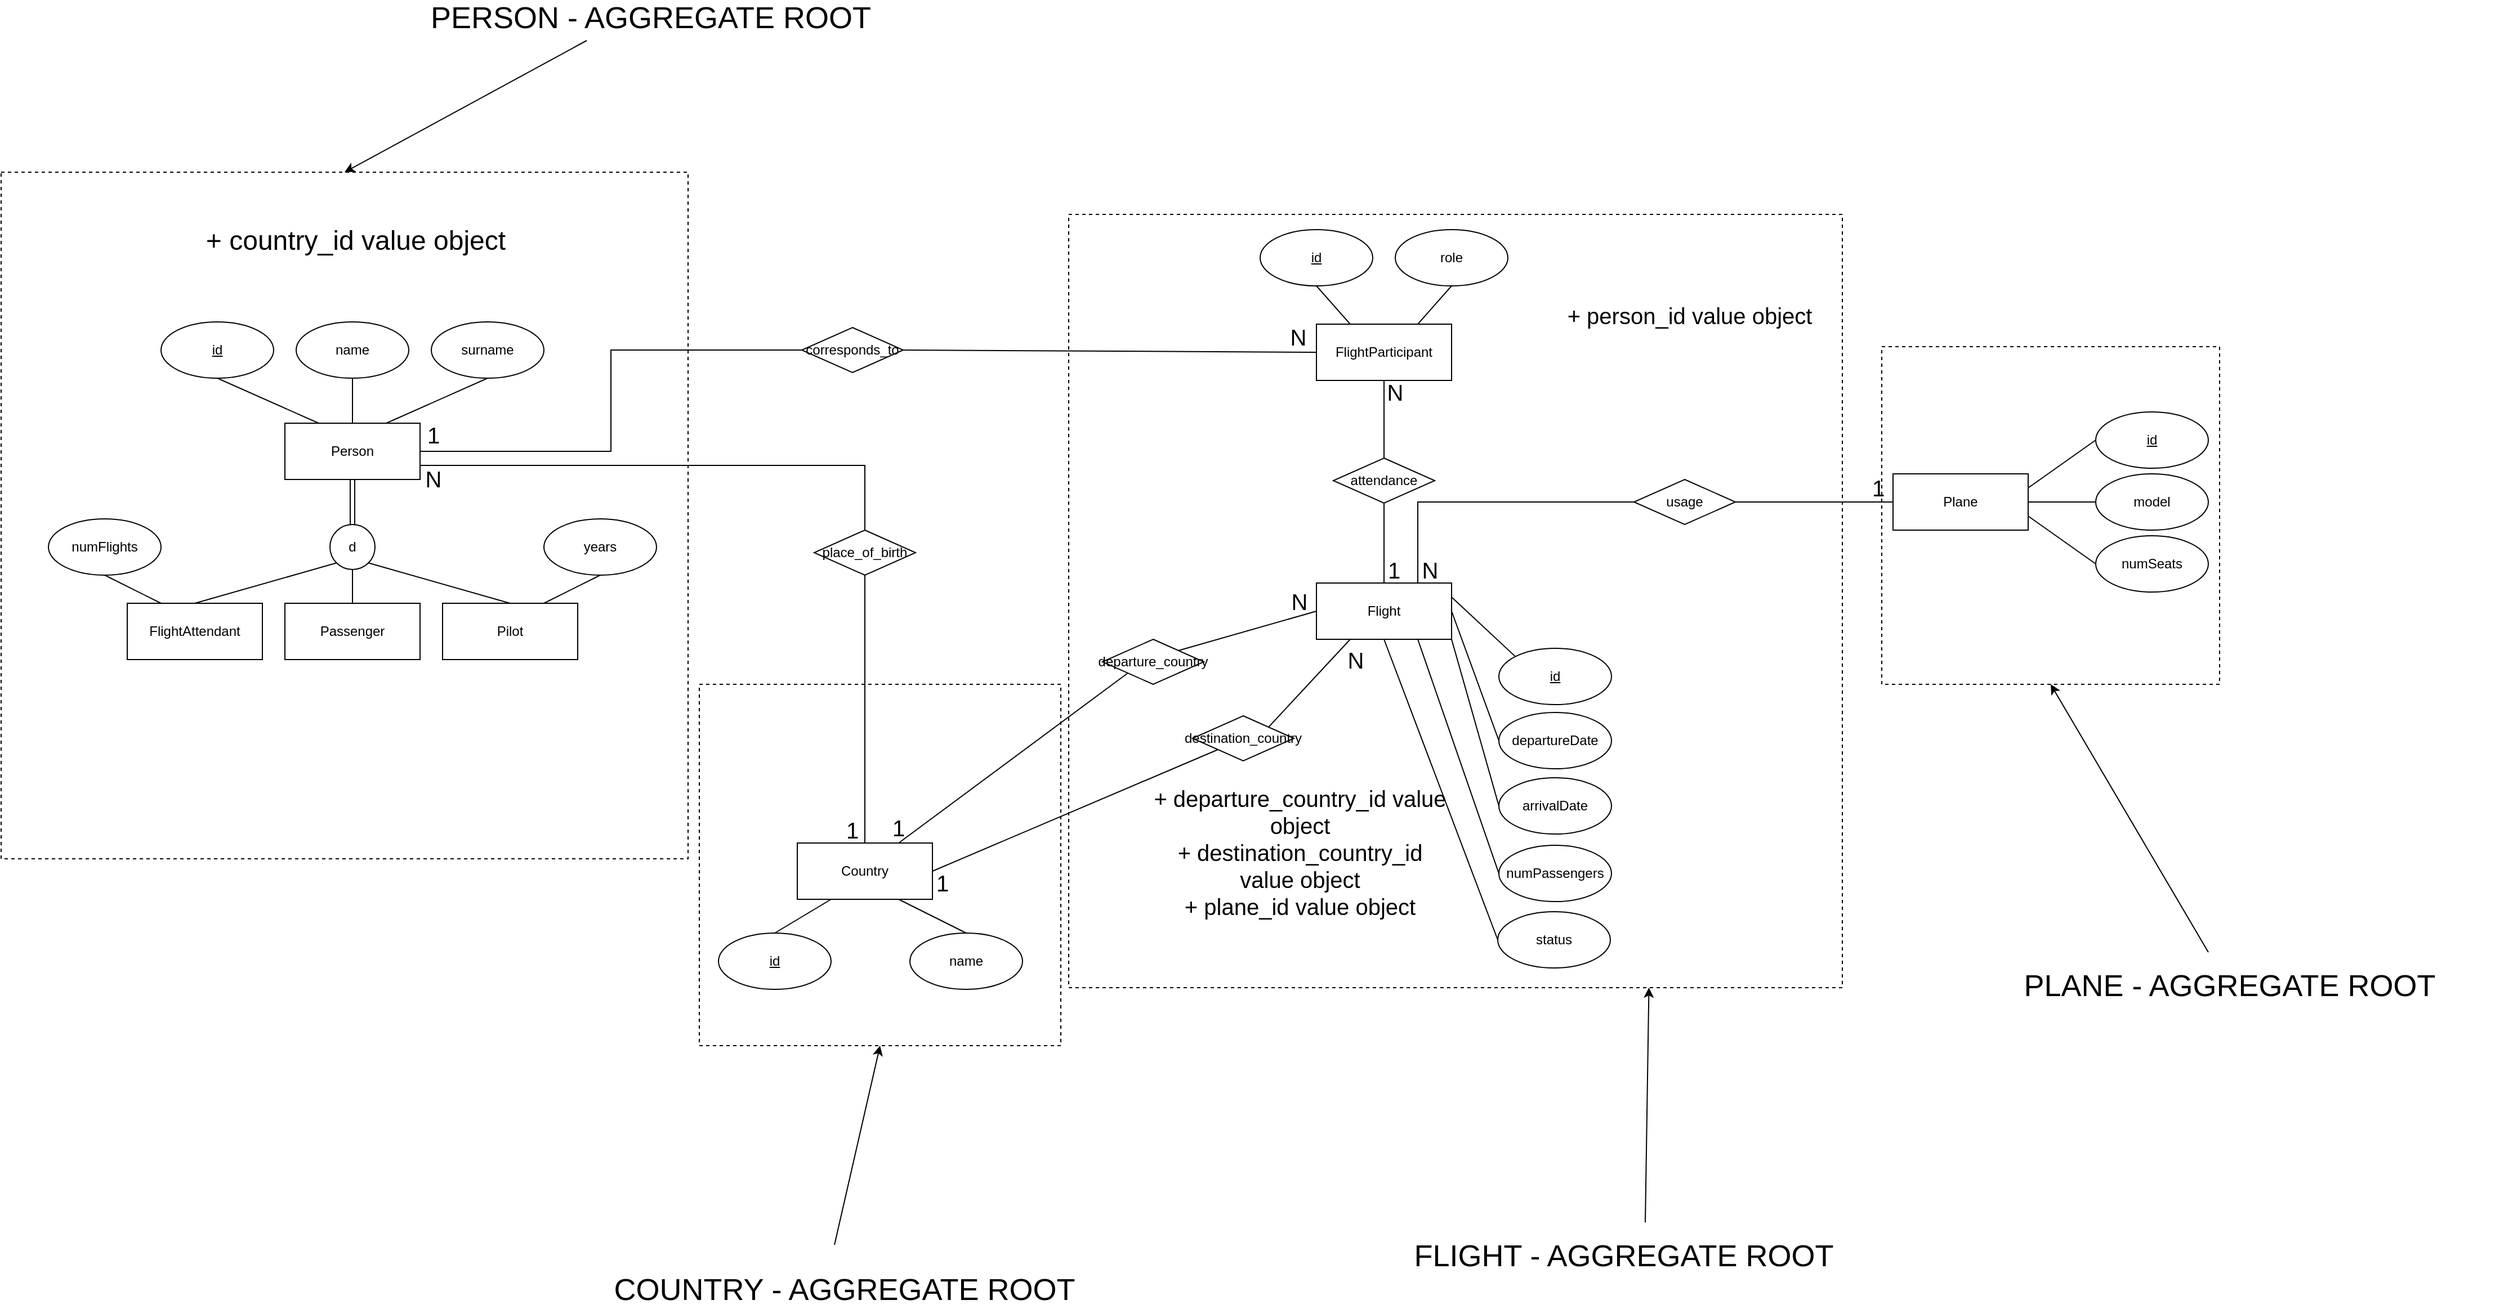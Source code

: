 <mxfile version="13.9.9" type="device"><diagram id="wUfFc4UJRMaEusCiPhcN" name="Page-1"><mxGraphModel dx="1551" dy="2219" grid="1" gridSize="10" guides="1" tooltips="1" connect="1" arrows="1" fold="1" page="1" pageScale="1" pageWidth="850" pageHeight="1100" math="0" shadow="0"><root><mxCell id="0"/><mxCell id="1" parent="0"/><mxCell id="pIIpkvQQ0CFNjco6esip-75" style="edgeStyle=none;rounded=0;orthogonalLoop=1;jettySize=auto;html=1;exitX=0.25;exitY=0;exitDx=0;exitDy=0;entryX=0.5;entryY=1;entryDx=0;entryDy=0;endArrow=none;endFill=0;" parent="1" source="pIIpkvQQ0CFNjco6esip-81" target="pIIpkvQQ0CFNjco6esip-82" edge="1"><mxGeometry relative="1" as="geometry"/></mxCell><mxCell id="pIIpkvQQ0CFNjco6esip-76" style="edgeStyle=none;rounded=0;orthogonalLoop=1;jettySize=auto;html=1;exitX=0.5;exitY=0;exitDx=0;exitDy=0;entryX=0.5;entryY=1;entryDx=0;entryDy=0;endArrow=none;endFill=0;" parent="1" source="pIIpkvQQ0CFNjco6esip-81" target="pIIpkvQQ0CFNjco6esip-83" edge="1"><mxGeometry relative="1" as="geometry"/></mxCell><mxCell id="pIIpkvQQ0CFNjco6esip-77" style="edgeStyle=none;rounded=0;orthogonalLoop=1;jettySize=auto;html=1;exitX=0.75;exitY=0;exitDx=0;exitDy=0;entryX=0.5;entryY=1;entryDx=0;entryDy=0;endArrow=none;endFill=0;" parent="1" source="pIIpkvQQ0CFNjco6esip-81" target="pIIpkvQQ0CFNjco6esip-84" edge="1"><mxGeometry relative="1" as="geometry"/></mxCell><mxCell id="pIIpkvQQ0CFNjco6esip-78" style="edgeStyle=none;rounded=0;orthogonalLoop=1;jettySize=auto;html=1;exitX=0.5;exitY=1;exitDx=0;exitDy=0;entryX=0.5;entryY=0;entryDx=0;entryDy=0;endArrow=none;endFill=0;shape=link;" parent="1" source="pIIpkvQQ0CFNjco6esip-81" target="pIIpkvQQ0CFNjco6esip-94" edge="1"><mxGeometry relative="1" as="geometry"/></mxCell><mxCell id="pIIpkvQQ0CFNjco6esip-79" style="edgeStyle=orthogonalEdgeStyle;rounded=0;orthogonalLoop=1;jettySize=auto;html=1;exitX=1;exitY=0.75;exitDx=0;exitDy=0;entryX=0.5;entryY=0;entryDx=0;entryDy=0;endArrow=none;endFill=0;fontSize=20;" parent="1" source="pIIpkvQQ0CFNjco6esip-81" target="pIIpkvQQ0CFNjco6esip-102" edge="1"><mxGeometry relative="1" as="geometry"/></mxCell><mxCell id="pIIpkvQQ0CFNjco6esip-80" style="edgeStyle=orthogonalEdgeStyle;rounded=0;orthogonalLoop=1;jettySize=auto;html=1;exitX=1;exitY=0.5;exitDx=0;exitDy=0;entryX=0;entryY=0.5;entryDx=0;entryDy=0;endArrow=none;endFill=0;fontSize=20;" parent="1" source="pIIpkvQQ0CFNjco6esip-81" target="pIIpkvQQ0CFNjco6esip-125" edge="1"><mxGeometry relative="1" as="geometry"/></mxCell><mxCell id="pIIpkvQQ0CFNjco6esip-81" value="Person" style="rounded=0;whiteSpace=wrap;html=1;" parent="1" vertex="1"><mxGeometry x="372" y="130" width="120" height="50" as="geometry"/></mxCell><mxCell id="pIIpkvQQ0CFNjco6esip-82" value="id" style="ellipse;whiteSpace=wrap;html=1;fontStyle=4" parent="1" vertex="1"><mxGeometry x="262" y="40" width="100" height="50" as="geometry"/></mxCell><mxCell id="pIIpkvQQ0CFNjco6esip-83" value="name" style="ellipse;whiteSpace=wrap;html=1;fontStyle=0" parent="1" vertex="1"><mxGeometry x="382" y="40" width="100" height="50" as="geometry"/></mxCell><mxCell id="pIIpkvQQ0CFNjco6esip-84" value="surname" style="ellipse;whiteSpace=wrap;html=1;fontStyle=0" parent="1" vertex="1"><mxGeometry x="502" y="40" width="100" height="50" as="geometry"/></mxCell><mxCell id="pIIpkvQQ0CFNjco6esip-85" style="edgeStyle=none;rounded=0;orthogonalLoop=1;jettySize=auto;html=1;exitX=0.5;exitY=0;exitDx=0;exitDy=0;entryX=0.5;entryY=1;entryDx=0;entryDy=0;endArrow=none;endFill=0;" parent="1" source="pIIpkvQQ0CFNjco6esip-86" target="pIIpkvQQ0CFNjco6esip-102" edge="1"><mxGeometry relative="1" as="geometry"/></mxCell><mxCell id="pIIpkvQQ0CFNjco6esip-86" value="Country" style="rounded=0;whiteSpace=wrap;html=1;" parent="1" vertex="1"><mxGeometry x="827" y="503" width="120" height="50" as="geometry"/></mxCell><mxCell id="pIIpkvQQ0CFNjco6esip-87" style="edgeStyle=none;rounded=0;orthogonalLoop=1;jettySize=auto;html=1;exitX=0.5;exitY=0;exitDx=0;exitDy=0;entryX=0.25;entryY=1;entryDx=0;entryDy=0;endArrow=none;endFill=0;" parent="1" source="pIIpkvQQ0CFNjco6esip-88" target="pIIpkvQQ0CFNjco6esip-86" edge="1"><mxGeometry relative="1" as="geometry"/></mxCell><mxCell id="pIIpkvQQ0CFNjco6esip-88" value="id" style="ellipse;whiteSpace=wrap;html=1;fontStyle=4" parent="1" vertex="1"><mxGeometry x="757" y="583" width="100" height="50" as="geometry"/></mxCell><mxCell id="pIIpkvQQ0CFNjco6esip-89" style="edgeStyle=none;rounded=0;orthogonalLoop=1;jettySize=auto;html=1;exitX=0.5;exitY=0;exitDx=0;exitDy=0;entryX=0.75;entryY=1;entryDx=0;entryDy=0;endArrow=none;endFill=0;" parent="1" source="pIIpkvQQ0CFNjco6esip-90" target="pIIpkvQQ0CFNjco6esip-86" edge="1"><mxGeometry relative="1" as="geometry"/></mxCell><mxCell id="pIIpkvQQ0CFNjco6esip-90" value="name" style="ellipse;whiteSpace=wrap;html=1;fontStyle=0" parent="1" vertex="1"><mxGeometry x="927" y="583" width="100" height="50" as="geometry"/></mxCell><mxCell id="pIIpkvQQ0CFNjco6esip-91" style="edgeStyle=none;rounded=0;orthogonalLoop=1;jettySize=auto;html=1;exitX=0;exitY=1;exitDx=0;exitDy=0;entryX=0.5;entryY=0;entryDx=0;entryDy=0;endArrow=none;endFill=0;" parent="1" source="pIIpkvQQ0CFNjco6esip-94" target="pIIpkvQQ0CFNjco6esip-96" edge="1"><mxGeometry relative="1" as="geometry"/></mxCell><mxCell id="pIIpkvQQ0CFNjco6esip-92" style="edgeStyle=none;rounded=0;orthogonalLoop=1;jettySize=auto;html=1;exitX=0.5;exitY=1;exitDx=0;exitDy=0;entryX=0.5;entryY=0;entryDx=0;entryDy=0;endArrow=none;endFill=0;" parent="1" source="pIIpkvQQ0CFNjco6esip-94" target="pIIpkvQQ0CFNjco6esip-97" edge="1"><mxGeometry relative="1" as="geometry"/></mxCell><mxCell id="pIIpkvQQ0CFNjco6esip-93" style="edgeStyle=none;rounded=0;orthogonalLoop=1;jettySize=auto;html=1;exitX=1;exitY=1;exitDx=0;exitDy=0;entryX=0.5;entryY=0;entryDx=0;entryDy=0;endArrow=none;endFill=0;" parent="1" source="pIIpkvQQ0CFNjco6esip-94" target="pIIpkvQQ0CFNjco6esip-99" edge="1"><mxGeometry relative="1" as="geometry"/></mxCell><mxCell id="pIIpkvQQ0CFNjco6esip-94" value="d" style="ellipse;whiteSpace=wrap;html=1;aspect=fixed;" parent="1" vertex="1"><mxGeometry x="412" y="220" width="40" height="40" as="geometry"/></mxCell><mxCell id="pIIpkvQQ0CFNjco6esip-95" style="edgeStyle=none;rounded=0;orthogonalLoop=1;jettySize=auto;html=1;exitX=0.25;exitY=0;exitDx=0;exitDy=0;entryX=0.5;entryY=1;entryDx=0;entryDy=0;endArrow=none;endFill=0;" parent="1" source="pIIpkvQQ0CFNjco6esip-96" target="pIIpkvQQ0CFNjco6esip-101" edge="1"><mxGeometry relative="1" as="geometry"/></mxCell><mxCell id="pIIpkvQQ0CFNjco6esip-96" value="FlightAttendant" style="rounded=0;whiteSpace=wrap;html=1;" parent="1" vertex="1"><mxGeometry x="232" y="290" width="120" height="50" as="geometry"/></mxCell><mxCell id="pIIpkvQQ0CFNjco6esip-97" value="Passenger" style="rounded=0;whiteSpace=wrap;html=1;" parent="1" vertex="1"><mxGeometry x="372" y="290" width="120" height="50" as="geometry"/></mxCell><mxCell id="pIIpkvQQ0CFNjco6esip-98" style="edgeStyle=none;rounded=0;orthogonalLoop=1;jettySize=auto;html=1;exitX=0.75;exitY=0;exitDx=0;exitDy=0;entryX=0.5;entryY=1;entryDx=0;entryDy=0;endArrow=none;endFill=0;" parent="1" source="pIIpkvQQ0CFNjco6esip-99" target="pIIpkvQQ0CFNjco6esip-100" edge="1"><mxGeometry relative="1" as="geometry"/></mxCell><mxCell id="pIIpkvQQ0CFNjco6esip-99" value="Pilot" style="rounded=0;whiteSpace=wrap;html=1;" parent="1" vertex="1"><mxGeometry x="512" y="290" width="120" height="50" as="geometry"/></mxCell><mxCell id="pIIpkvQQ0CFNjco6esip-100" value="years" style="ellipse;whiteSpace=wrap;html=1;fontStyle=0" parent="1" vertex="1"><mxGeometry x="602" y="215" width="100" height="50" as="geometry"/></mxCell><mxCell id="pIIpkvQQ0CFNjco6esip-101" value="numFlights" style="ellipse;whiteSpace=wrap;html=1;fontStyle=0" parent="1" vertex="1"><mxGeometry x="162" y="215" width="100" height="50" as="geometry"/></mxCell><mxCell id="pIIpkvQQ0CFNjco6esip-102" value="place_of_birth" style="rhombus;whiteSpace=wrap;html=1;" parent="1" vertex="1"><mxGeometry x="842" y="225" width="90" height="40" as="geometry"/></mxCell><mxCell id="pIIpkvQQ0CFNjco6esip-103" value="1" style="text;html=1;strokeColor=none;fillColor=none;align=center;verticalAlign=middle;whiteSpace=wrap;rounded=0;fontSize=20;" parent="1" vertex="1"><mxGeometry x="856" y="481" width="40" height="20" as="geometry"/></mxCell><mxCell id="pIIpkvQQ0CFNjco6esip-104" value="N" style="text;html=1;strokeColor=none;fillColor=none;align=center;verticalAlign=middle;whiteSpace=wrap;rounded=0;fontSize=20;" parent="1" vertex="1"><mxGeometry x="484" y="169" width="40" height="20" as="geometry"/></mxCell><mxCell id="pIIpkvQQ0CFNjco6esip-105" style="rounded=0;orthogonalLoop=1;jettySize=auto;html=1;exitX=0.25;exitY=0;exitDx=0;exitDy=0;entryX=0.5;entryY=1;entryDx=0;entryDy=0;endArrow=none;endFill=0;fontSize=20;" parent="1" source="pIIpkvQQ0CFNjco6esip-108" target="pIIpkvQQ0CFNjco6esip-122" edge="1"><mxGeometry relative="1" as="geometry"/></mxCell><mxCell id="pIIpkvQQ0CFNjco6esip-106" style="edgeStyle=none;rounded=0;orthogonalLoop=1;jettySize=auto;html=1;exitX=0.75;exitY=0;exitDx=0;exitDy=0;entryX=0.5;entryY=1;entryDx=0;entryDy=0;endArrow=none;endFill=0;fontSize=20;" parent="1" source="pIIpkvQQ0CFNjco6esip-108" target="pIIpkvQQ0CFNjco6esip-123" edge="1"><mxGeometry relative="1" as="geometry"/></mxCell><mxCell id="pIIpkvQQ0CFNjco6esip-107" style="edgeStyle=orthogonalEdgeStyle;rounded=0;orthogonalLoop=1;jettySize=auto;html=1;exitX=0.5;exitY=1;exitDx=0;exitDy=0;entryX=0.5;entryY=0;entryDx=0;entryDy=0;endArrow=none;endFill=0;fontSize=20;" parent="1" source="pIIpkvQQ0CFNjco6esip-108" target="pIIpkvQQ0CFNjco6esip-129" edge="1"><mxGeometry relative="1" as="geometry"/></mxCell><mxCell id="pIIpkvQQ0CFNjco6esip-108" value="FlightParticipant" style="rounded=0;whiteSpace=wrap;html=1;" parent="1" vertex="1"><mxGeometry x="1288" y="42" width="120" height="50" as="geometry"/></mxCell><mxCell id="pIIpkvQQ0CFNjco6esip-109" style="rounded=0;orthogonalLoop=1;jettySize=auto;html=1;exitX=0;exitY=0.5;exitDx=0;exitDy=0;entryX=1;entryY=0;entryDx=0;entryDy=0;endArrow=none;endFill=0;fontSize=20;" parent="1" source="pIIpkvQQ0CFNjco6esip-117" target="pIIpkvQQ0CFNjco6esip-133" edge="1"><mxGeometry relative="1" as="geometry"/></mxCell><mxCell id="pIIpkvQQ0CFNjco6esip-110" style="edgeStyle=none;rounded=0;orthogonalLoop=1;jettySize=auto;html=1;exitX=0.25;exitY=1;exitDx=0;exitDy=0;entryX=1;entryY=0;entryDx=0;entryDy=0;endArrow=none;endFill=0;fontSize=20;" parent="1" source="pIIpkvQQ0CFNjco6esip-117" target="pIIpkvQQ0CFNjco6esip-135" edge="1"><mxGeometry relative="1" as="geometry"/></mxCell><mxCell id="pIIpkvQQ0CFNjco6esip-111" style="edgeStyle=none;rounded=0;orthogonalLoop=1;jettySize=auto;html=1;exitX=1;exitY=0.25;exitDx=0;exitDy=0;entryX=0;entryY=0;entryDx=0;entryDy=0;endArrow=none;endFill=0;fontSize=20;" parent="1" source="pIIpkvQQ0CFNjco6esip-117" target="pIIpkvQQ0CFNjco6esip-140" edge="1"><mxGeometry relative="1" as="geometry"/></mxCell><mxCell id="pIIpkvQQ0CFNjco6esip-112" style="edgeStyle=none;rounded=0;orthogonalLoop=1;jettySize=auto;html=1;exitX=1;exitY=0.5;exitDx=0;exitDy=0;entryX=0;entryY=0.5;entryDx=0;entryDy=0;endArrow=none;endFill=0;fontSize=20;" parent="1" source="pIIpkvQQ0CFNjco6esip-117" target="pIIpkvQQ0CFNjco6esip-141" edge="1"><mxGeometry relative="1" as="geometry"/></mxCell><mxCell id="pIIpkvQQ0CFNjco6esip-113" style="edgeStyle=none;rounded=0;orthogonalLoop=1;jettySize=auto;html=1;exitX=1;exitY=1;exitDx=0;exitDy=0;entryX=0;entryY=0.5;entryDx=0;entryDy=0;endArrow=none;endFill=0;fontSize=20;" parent="1" source="pIIpkvQQ0CFNjco6esip-117" target="pIIpkvQQ0CFNjco6esip-142" edge="1"><mxGeometry relative="1" as="geometry"/></mxCell><mxCell id="pIIpkvQQ0CFNjco6esip-114" style="edgeStyle=none;rounded=0;orthogonalLoop=1;jettySize=auto;html=1;exitX=0.75;exitY=1;exitDx=0;exitDy=0;entryX=0;entryY=0.5;entryDx=0;entryDy=0;endArrow=none;endFill=0;fontSize=20;" parent="1" source="pIIpkvQQ0CFNjco6esip-117" target="pIIpkvQQ0CFNjco6esip-143" edge="1"><mxGeometry relative="1" as="geometry"/></mxCell><mxCell id="pIIpkvQQ0CFNjco6esip-115" style="edgeStyle=none;rounded=0;orthogonalLoop=1;jettySize=auto;html=1;exitX=0.5;exitY=1;exitDx=0;exitDy=0;entryX=0;entryY=0.5;entryDx=0;entryDy=0;endArrow=none;endFill=0;fontSize=20;" parent="1" source="pIIpkvQQ0CFNjco6esip-117" target="pIIpkvQQ0CFNjco6esip-144" edge="1"><mxGeometry relative="1" as="geometry"/></mxCell><mxCell id="pIIpkvQQ0CFNjco6esip-116" style="edgeStyle=orthogonalEdgeStyle;rounded=0;orthogonalLoop=1;jettySize=auto;html=1;exitX=0.75;exitY=0;exitDx=0;exitDy=0;entryX=0;entryY=0.5;entryDx=0;entryDy=0;endArrow=none;endFill=0;fontSize=20;" parent="1" source="pIIpkvQQ0CFNjco6esip-117" target="pIIpkvQQ0CFNjco6esip-146" edge="1"><mxGeometry relative="1" as="geometry"/></mxCell><mxCell id="pIIpkvQQ0CFNjco6esip-117" value="Flight" style="rounded=0;whiteSpace=wrap;html=1;" parent="1" vertex="1"><mxGeometry x="1288" y="272" width="120" height="50" as="geometry"/></mxCell><mxCell id="pIIpkvQQ0CFNjco6esip-118" style="rounded=0;orthogonalLoop=1;jettySize=auto;html=1;exitX=1;exitY=0.5;exitDx=0;exitDy=0;entryX=0;entryY=0.5;entryDx=0;entryDy=0;endArrow=none;endFill=0;fontSize=20;" parent="1" source="pIIpkvQQ0CFNjco6esip-121" target="pIIpkvQQ0CFNjco6esip-148" edge="1"><mxGeometry relative="1" as="geometry"/></mxCell><mxCell id="pIIpkvQQ0CFNjco6esip-119" style="edgeStyle=none;rounded=0;orthogonalLoop=1;jettySize=auto;html=1;exitX=1;exitY=0.25;exitDx=0;exitDy=0;entryX=0;entryY=0.5;entryDx=0;entryDy=0;endArrow=none;endFill=0;fontSize=20;" parent="1" source="pIIpkvQQ0CFNjco6esip-121" target="pIIpkvQQ0CFNjco6esip-147" edge="1"><mxGeometry relative="1" as="geometry"/></mxCell><mxCell id="pIIpkvQQ0CFNjco6esip-120" style="edgeStyle=none;rounded=0;orthogonalLoop=1;jettySize=auto;html=1;exitX=1;exitY=0.75;exitDx=0;exitDy=0;entryX=0;entryY=0.5;entryDx=0;entryDy=0;endArrow=none;endFill=0;fontSize=20;" parent="1" source="pIIpkvQQ0CFNjco6esip-121" target="pIIpkvQQ0CFNjco6esip-149" edge="1"><mxGeometry relative="1" as="geometry"/></mxCell><mxCell id="pIIpkvQQ0CFNjco6esip-121" value="Plane" style="rounded=0;whiteSpace=wrap;html=1;" parent="1" vertex="1"><mxGeometry x="1800" y="175" width="120" height="50" as="geometry"/></mxCell><mxCell id="pIIpkvQQ0CFNjco6esip-122" value="id" style="ellipse;whiteSpace=wrap;html=1;fontStyle=4" parent="1" vertex="1"><mxGeometry x="1238" y="-42" width="100" height="50" as="geometry"/></mxCell><mxCell id="pIIpkvQQ0CFNjco6esip-123" value="role" style="ellipse;whiteSpace=wrap;html=1;fontStyle=0" parent="1" vertex="1"><mxGeometry x="1358" y="-42" width="100" height="50" as="geometry"/></mxCell><mxCell id="pIIpkvQQ0CFNjco6esip-124" style="edgeStyle=none;rounded=0;orthogonalLoop=1;jettySize=auto;html=1;exitX=1;exitY=0.5;exitDx=0;exitDy=0;entryX=0;entryY=0.5;entryDx=0;entryDy=0;endArrow=none;endFill=0;fontSize=20;" parent="1" source="pIIpkvQQ0CFNjco6esip-125" target="pIIpkvQQ0CFNjco6esip-108" edge="1"><mxGeometry relative="1" as="geometry"/></mxCell><mxCell id="pIIpkvQQ0CFNjco6esip-125" value="corresponds_to" style="rhombus;whiteSpace=wrap;html=1;" parent="1" vertex="1"><mxGeometry x="831" y="45" width="90" height="40" as="geometry"/></mxCell><mxCell id="pIIpkvQQ0CFNjco6esip-126" value="1" style="text;html=1;strokeColor=none;fillColor=none;align=center;verticalAlign=middle;whiteSpace=wrap;rounded=0;fontSize=20;" parent="1" vertex="1"><mxGeometry x="484" y="130" width="40" height="20" as="geometry"/></mxCell><mxCell id="pIIpkvQQ0CFNjco6esip-127" value="N" style="text;html=1;strokeColor=none;fillColor=none;align=center;verticalAlign=middle;whiteSpace=wrap;rounded=0;fontSize=20;" parent="1" vertex="1"><mxGeometry x="1252" y="43" width="40" height="20" as="geometry"/></mxCell><mxCell id="pIIpkvQQ0CFNjco6esip-128" style="edgeStyle=orthogonalEdgeStyle;rounded=0;orthogonalLoop=1;jettySize=auto;html=1;exitX=0.5;exitY=1;exitDx=0;exitDy=0;entryX=0.5;entryY=0;entryDx=0;entryDy=0;endArrow=none;endFill=0;fontSize=20;" parent="1" source="pIIpkvQQ0CFNjco6esip-129" target="pIIpkvQQ0CFNjco6esip-117" edge="1"><mxGeometry relative="1" as="geometry"/></mxCell><mxCell id="pIIpkvQQ0CFNjco6esip-129" value="attendance" style="rhombus;whiteSpace=wrap;html=1;" parent="1" vertex="1"><mxGeometry x="1303" y="161" width="90" height="40" as="geometry"/></mxCell><mxCell id="pIIpkvQQ0CFNjco6esip-130" value="1" style="text;html=1;strokeColor=none;fillColor=none;align=center;verticalAlign=middle;whiteSpace=wrap;rounded=0;fontSize=20;" parent="1" vertex="1"><mxGeometry x="1337" y="250" width="40" height="20" as="geometry"/></mxCell><mxCell id="pIIpkvQQ0CFNjco6esip-131" value="N" style="text;html=1;strokeColor=none;fillColor=none;align=center;verticalAlign=middle;whiteSpace=wrap;rounded=0;fontSize=20;" parent="1" vertex="1"><mxGeometry x="1338" y="92" width="40" height="20" as="geometry"/></mxCell><mxCell id="pIIpkvQQ0CFNjco6esip-132" style="edgeStyle=none;rounded=0;orthogonalLoop=1;jettySize=auto;html=1;exitX=0;exitY=1;exitDx=0;exitDy=0;entryX=0.75;entryY=0;entryDx=0;entryDy=0;endArrow=none;endFill=0;fontSize=20;" parent="1" source="pIIpkvQQ0CFNjco6esip-133" target="pIIpkvQQ0CFNjco6esip-86" edge="1"><mxGeometry relative="1" as="geometry"/></mxCell><mxCell id="pIIpkvQQ0CFNjco6esip-133" value="departure_country" style="rhombus;whiteSpace=wrap;html=1;" parent="1" vertex="1"><mxGeometry x="1098" y="322" width="90" height="40" as="geometry"/></mxCell><mxCell id="pIIpkvQQ0CFNjco6esip-134" style="edgeStyle=none;rounded=0;orthogonalLoop=1;jettySize=auto;html=1;exitX=0;exitY=1;exitDx=0;exitDy=0;entryX=1;entryY=0.5;entryDx=0;entryDy=0;endArrow=none;endFill=0;fontSize=20;" parent="1" source="pIIpkvQQ0CFNjco6esip-135" target="pIIpkvQQ0CFNjco6esip-86" edge="1"><mxGeometry relative="1" as="geometry"/></mxCell><mxCell id="pIIpkvQQ0CFNjco6esip-135" value="destination_country" style="rhombus;whiteSpace=wrap;html=1;" parent="1" vertex="1"><mxGeometry x="1178" y="390" width="90" height="40" as="geometry"/></mxCell><mxCell id="pIIpkvQQ0CFNjco6esip-136" value="1" style="text;html=1;strokeColor=none;fillColor=none;align=center;verticalAlign=middle;whiteSpace=wrap;rounded=0;fontSize=20;" parent="1" vertex="1"><mxGeometry x="897" y="479" width="40" height="20" as="geometry"/></mxCell><mxCell id="pIIpkvQQ0CFNjco6esip-137" value="N" style="text;html=1;strokeColor=none;fillColor=none;align=center;verticalAlign=middle;whiteSpace=wrap;rounded=0;fontSize=20;" parent="1" vertex="1"><mxGeometry x="1253" y="278" width="40" height="20" as="geometry"/></mxCell><mxCell id="pIIpkvQQ0CFNjco6esip-138" value="N" style="text;html=1;strokeColor=none;fillColor=none;align=center;verticalAlign=middle;whiteSpace=wrap;rounded=0;fontSize=20;" parent="1" vertex="1"><mxGeometry x="1303" y="330" width="40" height="20" as="geometry"/></mxCell><mxCell id="pIIpkvQQ0CFNjco6esip-139" value="1" style="text;html=1;strokeColor=none;fillColor=none;align=center;verticalAlign=middle;whiteSpace=wrap;rounded=0;fontSize=20;" parent="1" vertex="1"><mxGeometry x="936" y="528" width="40" height="20" as="geometry"/></mxCell><mxCell id="pIIpkvQQ0CFNjco6esip-140" value="id" style="ellipse;whiteSpace=wrap;html=1;fontStyle=4" parent="1" vertex="1"><mxGeometry x="1450" y="330" width="100" height="50" as="geometry"/></mxCell><mxCell id="pIIpkvQQ0CFNjco6esip-141" value="departureDate" style="ellipse;whiteSpace=wrap;html=1;fontStyle=0" parent="1" vertex="1"><mxGeometry x="1450" y="387" width="100" height="50" as="geometry"/></mxCell><mxCell id="pIIpkvQQ0CFNjco6esip-142" value="arrivalDate" style="ellipse;whiteSpace=wrap;html=1;fontStyle=0" parent="1" vertex="1"><mxGeometry x="1450" y="445" width="100" height="50" as="geometry"/></mxCell><mxCell id="pIIpkvQQ0CFNjco6esip-143" value="numPassengers" style="ellipse;whiteSpace=wrap;html=1;fontStyle=0" parent="1" vertex="1"><mxGeometry x="1450" y="505" width="100" height="50" as="geometry"/></mxCell><mxCell id="pIIpkvQQ0CFNjco6esip-144" value="status" style="ellipse;whiteSpace=wrap;html=1;fontStyle=0" parent="1" vertex="1"><mxGeometry x="1449" y="564" width="100" height="50" as="geometry"/></mxCell><mxCell id="pIIpkvQQ0CFNjco6esip-145" style="edgeStyle=orthogonalEdgeStyle;rounded=0;orthogonalLoop=1;jettySize=auto;html=1;exitX=1;exitY=0.5;exitDx=0;exitDy=0;entryX=0;entryY=0.5;entryDx=0;entryDy=0;endArrow=none;endFill=0;fontSize=20;" parent="1" source="pIIpkvQQ0CFNjco6esip-146" target="pIIpkvQQ0CFNjco6esip-121" edge="1"><mxGeometry relative="1" as="geometry"/></mxCell><mxCell id="pIIpkvQQ0CFNjco6esip-146" value="usage" style="rhombus;whiteSpace=wrap;html=1;" parent="1" vertex="1"><mxGeometry x="1570" y="180" width="90" height="40" as="geometry"/></mxCell><mxCell id="pIIpkvQQ0CFNjco6esip-147" value="id" style="ellipse;whiteSpace=wrap;html=1;fontStyle=4" parent="1" vertex="1"><mxGeometry x="1980" y="120" width="100" height="50" as="geometry"/></mxCell><mxCell id="pIIpkvQQ0CFNjco6esip-148" value="model" style="ellipse;whiteSpace=wrap;html=1;fontStyle=0" parent="1" vertex="1"><mxGeometry x="1980" y="175" width="100" height="50" as="geometry"/></mxCell><mxCell id="pIIpkvQQ0CFNjco6esip-149" value="numSeats" style="ellipse;whiteSpace=wrap;html=1;fontStyle=0" parent="1" vertex="1"><mxGeometry x="1980" y="230" width="100" height="50" as="geometry"/></mxCell><mxCell id="pIIpkvQQ0CFNjco6esip-150" value="1" style="text;html=1;strokeColor=none;fillColor=none;align=center;verticalAlign=middle;whiteSpace=wrap;rounded=0;fontSize=20;" parent="1" vertex="1"><mxGeometry x="1767" y="177" width="40" height="20" as="geometry"/></mxCell><mxCell id="pIIpkvQQ0CFNjco6esip-151" value="N" style="text;html=1;strokeColor=none;fillColor=none;align=center;verticalAlign=middle;whiteSpace=wrap;rounded=0;fontSize=20;" parent="1" vertex="1"><mxGeometry x="1369" y="250" width="40" height="20" as="geometry"/></mxCell><mxCell id="pIIpkvQQ0CFNjco6esip-152" value="" style="whiteSpace=wrap;html=1;aspect=fixed;dashed=1;fillColor=none;" parent="1" vertex="1"><mxGeometry x="120" y="-93" width="610" height="610" as="geometry"/></mxCell><mxCell id="pIIpkvQQ0CFNjco6esip-153" value="" style="whiteSpace=wrap;html=1;aspect=fixed;dashed=1;fillColor=none;" parent="1" vertex="1"><mxGeometry x="740" y="362" width="321" height="321" as="geometry"/></mxCell><mxCell id="pIIpkvQQ0CFNjco6esip-155" value="" style="whiteSpace=wrap;html=1;aspect=fixed;dashed=1;fillColor=none;" parent="1" vertex="1"><mxGeometry x="1068" y="-55.5" width="687" height="687" as="geometry"/></mxCell><mxCell id="pIIpkvQQ0CFNjco6esip-156" value="" style="whiteSpace=wrap;html=1;aspect=fixed;dashed=1;fillColor=none;" parent="1" vertex="1"><mxGeometry x="1790" y="62" width="300" height="300" as="geometry"/></mxCell><mxCell id="pIIpkvQQ0CFNjco6esip-157" value="" style="endArrow=classic;html=1;entryX=0.5;entryY=0;entryDx=0;entryDy=0;" parent="1" target="pIIpkvQQ0CFNjco6esip-152" edge="1"><mxGeometry width="50" height="50" relative="1" as="geometry"><mxPoint x="640" y="-210" as="sourcePoint"/><mxPoint x="780" y="-110" as="targetPoint"/></mxGeometry></mxCell><mxCell id="pIIpkvQQ0CFNjco6esip-160" value="PERSON - AGGREGATE ROOT" style="text;html=1;strokeColor=none;fillColor=none;align=center;verticalAlign=middle;whiteSpace=wrap;rounded=0;dashed=1;strokeWidth=1;fontSize=27;" parent="1" vertex="1"><mxGeometry x="458" y="-240" width="478" height="20" as="geometry"/></mxCell><mxCell id="pIIpkvQQ0CFNjco6esip-161" value="" style="endArrow=classic;html=1;entryX=0.5;entryY=1;entryDx=0;entryDy=0;" parent="1" target="pIIpkvQQ0CFNjco6esip-153" edge="1"><mxGeometry width="50" height="50" relative="1" as="geometry"><mxPoint x="860" y="860" as="sourcePoint"/><mxPoint x="842" y="860" as="targetPoint"/></mxGeometry></mxCell><mxCell id="pIIpkvQQ0CFNjco6esip-162" value="COUNTRY - AGGREGATE ROOT" style="text;html=1;strokeColor=none;fillColor=none;align=center;verticalAlign=middle;whiteSpace=wrap;rounded=0;dashed=1;strokeWidth=1;fontSize=27;" parent="1" vertex="1"><mxGeometry x="630" y="890" width="478" height="20" as="geometry"/></mxCell><mxCell id="pIIpkvQQ0CFNjco6esip-164" value="" style="endArrow=classic;html=1;entryX=0.75;entryY=1;entryDx=0;entryDy=0;" parent="1" target="pIIpkvQQ0CFNjco6esip-155" edge="1"><mxGeometry width="50" height="50" relative="1" as="geometry"><mxPoint x="1580" y="840" as="sourcePoint"/><mxPoint x="917.5" y="693" as="targetPoint"/></mxGeometry></mxCell><mxCell id="pIIpkvQQ0CFNjco6esip-166" value="FLIGHT - AGGREGATE ROOT" style="text;html=1;strokeColor=none;fillColor=none;align=center;verticalAlign=middle;whiteSpace=wrap;rounded=0;dashed=1;strokeWidth=1;fontSize=27;" parent="1" vertex="1"><mxGeometry x="1322" y="860" width="478" height="20" as="geometry"/></mxCell><mxCell id="pIIpkvQQ0CFNjco6esip-168" value="" style="endArrow=classic;html=1;entryX=0.5;entryY=1;entryDx=0;entryDy=0;" parent="1" target="pIIpkvQQ0CFNjco6esip-156" edge="1"><mxGeometry width="50" height="50" relative="1" as="geometry"><mxPoint x="2080" y="600" as="sourcePoint"/><mxPoint x="1613.25" y="640" as="targetPoint"/></mxGeometry></mxCell><mxCell id="pIIpkvQQ0CFNjco6esip-169" value="PLANE - AGGREGATE ROOT" style="text;html=1;strokeColor=none;fillColor=none;align=center;verticalAlign=middle;whiteSpace=wrap;rounded=0;dashed=1;strokeWidth=1;fontSize=27;" parent="1" vertex="1"><mxGeometry x="1860" y="620" width="478" height="20" as="geometry"/></mxCell><mxCell id="7vhu9gQHz1RBSE03f3sb-1" value="+ country_id value object" style="text;html=1;strokeColor=none;fillColor=none;align=center;verticalAlign=middle;whiteSpace=wrap;rounded=0;fontSize=24;" parent="1" vertex="1"><mxGeometry x="216" y="-42" width="438" height="20" as="geometry"/></mxCell><mxCell id="7vhu9gQHz1RBSE03f3sb-5" value="+ departure_country_id value object&lt;br&gt;+ destination_country_id value object&lt;br&gt;+ plane_id value object" style="text;html=1;strokeColor=none;fillColor=none;align=center;verticalAlign=middle;whiteSpace=wrap;rounded=0;fontSize=20;" parent="1" vertex="1"><mxGeometry x="1137.5" y="420" width="271" height="182" as="geometry"/></mxCell><mxCell id="7vhu9gQHz1RBSE03f3sb-6" value="+ person_id value object" style="text;html=1;strokeColor=none;fillColor=none;align=center;verticalAlign=middle;whiteSpace=wrap;rounded=0;fontSize=20;" parent="1" vertex="1"><mxGeometry x="1484" y="-17" width="271" height="102" as="geometry"/></mxCell></root></mxGraphModel></diagram></mxfile>